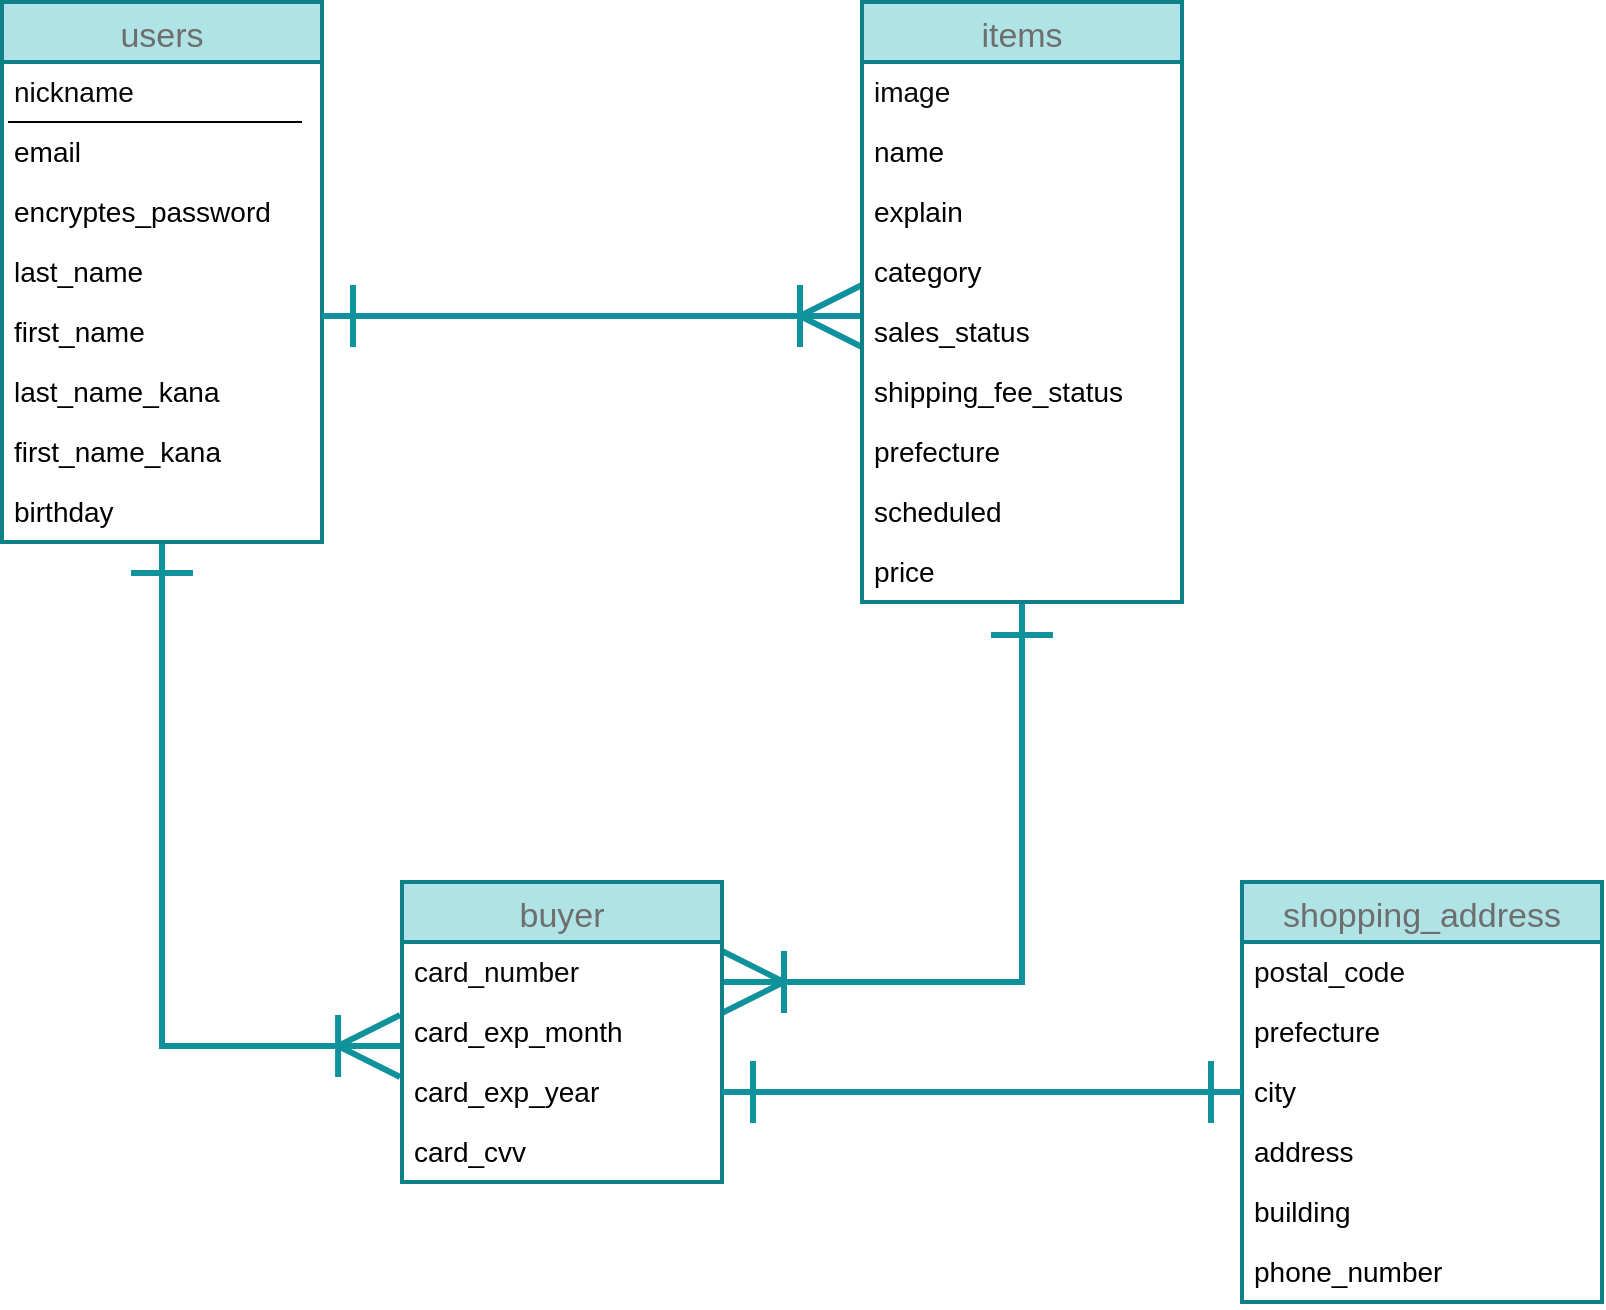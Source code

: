 <mxfile version="13.6.5">
    <diagram id="hnDMa7rL5B8g81dS-eJc" name="ページ1">
        <mxGraphModel dx="1147" dy="1933" grid="1" gridSize="10" guides="1" tooltips="1" connect="1" arrows="1" fold="1" page="1" pageScale="1" pageWidth="827" pageHeight="1169" background="#ffffff" math="0" shadow="0">
            <root>
                <mxCell id="0"/>
                <mxCell id="1" parent="0"/>
                <mxCell id="81" style="edgeStyle=orthogonalEdgeStyle;rounded=0;orthogonalLoop=1;jettySize=auto;html=1;entryX=-0.006;entryY=0.733;entryDx=0;entryDy=0;entryPerimeter=0;fontColor=#6E6E6E;endArrow=ERoneToMany;endFill=0;strokeWidth=3;targetPerimeterSpacing=0;endSize=27;fillColor=#b0e3e6;strokeColor=#10929C;startArrow=ERone;startFill=0;startSize=27;" edge="1" parent="1" source="5" target="74">
                    <mxGeometry relative="1" as="geometry"/>
                </mxCell>
                <mxCell id="5" value="users" style="swimlane;fontStyle=0;childLayout=stackLayout;horizontal=1;startSize=30;horizontalStack=0;resizeParent=1;resizeParentMax=0;resizeLast=0;collapsible=1;marginBottom=0;align=center;fontSize=17;strokeColor=#0e8088;labelBackgroundColor=none;fillColor=#b0e3e6;fontColor=#6E6E6E;strokeWidth=2;" vertex="1" parent="1">
                    <mxGeometry x="-560" y="-880" width="160" height="270" as="geometry">
                        <mxRectangle x="-520" y="-440" width="70" height="26" as="alternateBounds"/>
                    </mxGeometry>
                </mxCell>
                <mxCell id="6" value="nickname" style="text;strokeColor=none;fillColor=none;spacingLeft=4;spacingRight=4;overflow=hidden;rotatable=0;points=[[0,0.5],[1,0.5]];portConstraint=eastwest;fontSize=14;fontColor=#080808;" vertex="1" parent="5">
                    <mxGeometry y="30" width="160" height="30" as="geometry"/>
                </mxCell>
                <mxCell id="70" value="" style="endArrow=none;html=1;rounded=0;fontColor=#6E6E6E;exitX=0.019;exitY=0;exitDx=0;exitDy=0;exitPerimeter=0;" edge="1" parent="5" source="7">
                    <mxGeometry relative="1" as="geometry">
                        <mxPoint x="-10" y="60" as="sourcePoint"/>
                        <mxPoint x="150" y="60" as="targetPoint"/>
                    </mxGeometry>
                </mxCell>
                <mxCell id="7" value="email" style="text;strokeColor=none;fillColor=none;spacingLeft=4;spacingRight=4;overflow=hidden;rotatable=0;points=[[0,0.5],[1,0.5]];portConstraint=eastwest;fontSize=14;fontColor=#000000;" vertex="1" parent="5">
                    <mxGeometry y="60" width="160" height="30" as="geometry"/>
                </mxCell>
                <mxCell id="8" value="encryptes_password" style="text;strokeColor=none;fillColor=none;spacingLeft=4;spacingRight=4;overflow=hidden;rotatable=0;points=[[0,0.5],[1,0.5]];portConstraint=eastwest;fontSize=14;fontColor=#000000;" vertex="1" parent="5">
                    <mxGeometry y="90" width="160" height="30" as="geometry"/>
                </mxCell>
                <mxCell id="51" value="last_name" style="text;strokeColor=none;fillColor=none;spacingLeft=4;spacingRight=4;overflow=hidden;rotatable=0;points=[[0,0.5],[1,0.5]];portConstraint=eastwest;fontSize=14;fontColor=#000000;" vertex="1" parent="5">
                    <mxGeometry y="120" width="160" height="30" as="geometry"/>
                </mxCell>
                <mxCell id="53" value="first_name" style="text;strokeColor=none;fillColor=none;spacingLeft=4;spacingRight=4;overflow=hidden;rotatable=0;points=[[0,0.5],[1,0.5]];portConstraint=eastwest;fontSize=14;fontColor=#000000;" vertex="1" parent="5">
                    <mxGeometry y="150" width="160" height="30" as="geometry"/>
                </mxCell>
                <mxCell id="54" value="last_name_kana" style="text;strokeColor=none;fillColor=none;spacingLeft=4;spacingRight=4;overflow=hidden;rotatable=0;points=[[0,0.5],[1,0.5]];portConstraint=eastwest;fontSize=14;fontColor=#000000;" vertex="1" parent="5">
                    <mxGeometry y="180" width="160" height="30" as="geometry"/>
                </mxCell>
                <mxCell id="57" value="first_name_kana" style="text;strokeColor=none;fillColor=none;spacingLeft=4;spacingRight=4;overflow=hidden;rotatable=0;points=[[0,0.5],[1,0.5]];portConstraint=eastwest;fontSize=14;fontColor=#000000;" vertex="1" parent="5">
                    <mxGeometry y="210" width="160" height="30" as="geometry"/>
                </mxCell>
                <mxCell id="58" value="birthday" style="text;strokeColor=none;fillColor=none;spacingLeft=4;spacingRight=4;overflow=hidden;rotatable=0;points=[[0,0.5],[1,0.5]];portConstraint=eastwest;fontSize=14;fontColor=#000000;" vertex="1" parent="5">
                    <mxGeometry y="240" width="160" height="30" as="geometry"/>
                </mxCell>
                <mxCell id="82" style="edgeStyle=orthogonalEdgeStyle;rounded=0;orthogonalLoop=1;jettySize=auto;html=1;fontColor=#6E6E6E;endArrow=ERoneToMany;endFill=0;strokeWidth=3;targetPerimeterSpacing=0;endSize=27;fillColor=#b0e3e6;strokeColor=#10929C;exitX=0.5;exitY=1.033;exitDx=0;exitDy=0;exitPerimeter=0;entryX=1;entryY=0.233;entryDx=0;entryDy=0;entryPerimeter=0;startArrow=ERone;startFill=0;startSize=27;" edge="1" parent="1" source="67">
                    <mxGeometry relative="1" as="geometry">
                        <mxPoint x="80" y="-597" as="sourcePoint"/>
                        <mxPoint x="-200" y="-390.01" as="targetPoint"/>
                        <Array as="points">
                            <mxPoint x="-50" y="-390"/>
                        </Array>
                    </mxGeometry>
                </mxCell>
                <mxCell id="83" style="edgeStyle=orthogonalEdgeStyle;rounded=0;orthogonalLoop=1;jettySize=auto;html=1;endArrow=ERoneToMany;endFill=0;endSize=27;targetPerimeterSpacing=0;strokeColor=#10929C;strokeWidth=3;fontSize=14;fontColor=#6E6E6E;startArrow=ERone;startFill=0;startSize=27;" edge="1" parent="1">
                    <mxGeometry relative="1" as="geometry">
                        <mxPoint x="-400" y="-723" as="sourcePoint"/>
                        <mxPoint x="-130" y="-723" as="targetPoint"/>
                        <Array as="points">
                            <mxPoint x="-340" y="-723"/>
                            <mxPoint x="-340" y="-723"/>
                        </Array>
                    </mxGeometry>
                </mxCell>
                <mxCell id="72" value="buyer" style="swimlane;fontStyle=0;childLayout=stackLayout;horizontal=1;startSize=30;horizontalStack=0;resizeParent=1;resizeParentMax=0;resizeLast=0;collapsible=1;marginBottom=0;align=center;fontSize=17;strokeColor=#0e8088;labelBackgroundColor=none;fillColor=#b0e3e6;fontColor=#6E6E6E;strokeWidth=2;labelBorderColor=none;" vertex="1" parent="1">
                    <mxGeometry x="-360" y="-440" width="160" height="150" as="geometry">
                        <mxRectangle x="-520" y="-440" width="70" height="26" as="alternateBounds"/>
                    </mxGeometry>
                </mxCell>
                <mxCell id="73" value="card_number" style="text;strokeColor=none;fillColor=none;spacingLeft=4;spacingRight=4;overflow=hidden;rotatable=0;points=[[0,0.5],[1,0.5]];portConstraint=eastwest;fontSize=14;fontColor=#080808;" vertex="1" parent="72">
                    <mxGeometry y="30" width="160" height="30" as="geometry"/>
                </mxCell>
                <mxCell id="74" value="card_exp_month" style="text;strokeColor=none;fillColor=none;spacingLeft=4;spacingRight=4;overflow=hidden;rotatable=0;points=[[0,0.5],[1,0.5]];portConstraint=eastwest;fontSize=14;fontColor=#000000;" vertex="1" parent="72">
                    <mxGeometry y="60" width="160" height="30" as="geometry"/>
                </mxCell>
                <mxCell id="75" value="card_exp_year" style="text;strokeColor=none;fillColor=none;spacingLeft=4;spacingRight=4;overflow=hidden;rotatable=0;points=[[0,0.5],[1,0.5]];portConstraint=eastwest;fontSize=14;fontColor=#000000;" vertex="1" parent="72">
                    <mxGeometry y="90" width="160" height="30" as="geometry"/>
                </mxCell>
                <mxCell id="76" value="card_cvv" style="text;strokeColor=none;fillColor=none;spacingLeft=4;spacingRight=4;overflow=hidden;rotatable=0;points=[[0,0.5],[1,0.5]];portConstraint=eastwest;fontSize=14;fontColor=#000000;" vertex="1" parent="72">
                    <mxGeometry y="120" width="160" height="30" as="geometry"/>
                </mxCell>
                <mxCell id="84" value="shopping_address" style="swimlane;fontStyle=0;childLayout=stackLayout;horizontal=1;startSize=30;horizontalStack=0;resizeParent=1;resizeParentMax=0;resizeLast=0;collapsible=1;marginBottom=0;align=center;fontSize=17;strokeColor=#0e8088;labelBackgroundColor=none;fillColor=#b0e3e6;fontColor=#6E6E6E;strokeWidth=2;labelBorderColor=none;" vertex="1" parent="1">
                    <mxGeometry x="60" y="-440" width="180" height="210" as="geometry">
                        <mxRectangle x="-520" y="-440" width="70" height="26" as="alternateBounds"/>
                    </mxGeometry>
                </mxCell>
                <mxCell id="85" value="postal_code" style="text;strokeColor=none;fillColor=none;spacingLeft=4;spacingRight=4;overflow=hidden;rotatable=0;points=[[0,0.5],[1,0.5]];portConstraint=eastwest;fontSize=14;fontColor=#080808;" vertex="1" parent="84">
                    <mxGeometry y="30" width="180" height="30" as="geometry"/>
                </mxCell>
                <mxCell id="86" value="prefecture" style="text;strokeColor=none;fillColor=none;spacingLeft=4;spacingRight=4;overflow=hidden;rotatable=0;points=[[0,0.5],[1,0.5]];portConstraint=eastwest;fontSize=14;fontColor=#000000;" vertex="1" parent="84">
                    <mxGeometry y="60" width="180" height="30" as="geometry"/>
                </mxCell>
                <mxCell id="87" value="city" style="text;strokeColor=none;fillColor=none;spacingLeft=4;spacingRight=4;overflow=hidden;rotatable=0;points=[[0,0.5],[1,0.5]];portConstraint=eastwest;fontSize=14;fontColor=#000000;" vertex="1" parent="84">
                    <mxGeometry y="90" width="180" height="30" as="geometry"/>
                </mxCell>
                <mxCell id="88" value="address" style="text;strokeColor=none;fillColor=none;spacingLeft=4;spacingRight=4;overflow=hidden;rotatable=0;points=[[0,0.5],[1,0.5]];portConstraint=eastwest;fontSize=14;fontColor=#000000;" vertex="1" parent="84">
                    <mxGeometry y="120" width="180" height="30" as="geometry"/>
                </mxCell>
                <mxCell id="90" value="building" style="text;strokeColor=none;fillColor=none;spacingLeft=4;spacingRight=4;overflow=hidden;rotatable=0;points=[[0,0.5],[1,0.5]];portConstraint=eastwest;fontSize=14;fontColor=#000000;" vertex="1" parent="84">
                    <mxGeometry y="150" width="180" height="30" as="geometry"/>
                </mxCell>
                <mxCell id="91" value="phone_number" style="text;strokeColor=none;fillColor=none;spacingLeft=4;spacingRight=4;overflow=hidden;rotatable=0;points=[[0,0.5],[1,0.5]];portConstraint=eastwest;fontSize=14;fontColor=#000000;" vertex="1" parent="84">
                    <mxGeometry y="180" width="180" height="30" as="geometry"/>
                </mxCell>
                <mxCell id="93" style="rounded=0;orthogonalLoop=1;jettySize=auto;html=1;entryX=0;entryY=0.5;entryDx=0;entryDy=0;endArrow=ERone;endFill=0;endSize=27;targetPerimeterSpacing=0;strokeColor=#10929C;strokeWidth=3;fontSize=14;fontColor=#6E6E6E;startArrow=ERone;startFill=0;startSize=27;" edge="1" parent="1" source="75" target="84">
                    <mxGeometry relative="1" as="geometry"/>
                </mxCell>
                <mxCell id="59" value="items" style="swimlane;fontStyle=0;childLayout=stackLayout;horizontal=1;startSize=30;horizontalStack=0;resizeParent=1;resizeParentMax=0;resizeLast=0;collapsible=1;marginBottom=0;align=center;fontSize=17;strokeColor=#0e8088;labelBackgroundColor=none;fillColor=#b0e3e6;fontColor=#6E6E6E;strokeWidth=2;" vertex="1" parent="1">
                    <mxGeometry x="-130" y="-880" width="160" height="300" as="geometry">
                        <mxRectangle x="-520" y="-440" width="70" height="26" as="alternateBounds"/>
                    </mxGeometry>
                </mxCell>
                <mxCell id="60" value="image" style="text;strokeColor=none;fillColor=none;spacingLeft=4;spacingRight=4;overflow=hidden;rotatable=0;points=[[0,0.5],[1,0.5]];portConstraint=eastwest;fontSize=14;fontColor=#080808;" vertex="1" parent="59">
                    <mxGeometry y="30" width="160" height="30" as="geometry"/>
                </mxCell>
                <mxCell id="61" value="name" style="text;strokeColor=none;fillColor=none;spacingLeft=4;spacingRight=4;overflow=hidden;rotatable=0;points=[[0,0.5],[1,0.5]];portConstraint=eastwest;fontSize=14;fontColor=#000000;" vertex="1" parent="59">
                    <mxGeometry y="60" width="160" height="30" as="geometry"/>
                </mxCell>
                <mxCell id="62" value="explain" style="text;strokeColor=none;fillColor=none;spacingLeft=4;spacingRight=4;overflow=hidden;rotatable=0;points=[[0,0.5],[1,0.5]];portConstraint=eastwest;fontSize=14;fontColor=#000000;" vertex="1" parent="59">
                    <mxGeometry y="90" width="160" height="30" as="geometry"/>
                </mxCell>
                <mxCell id="63" value="category" style="text;strokeColor=none;fillColor=none;spacingLeft=4;spacingRight=4;overflow=hidden;rotatable=0;points=[[0,0.5],[1,0.5]];portConstraint=eastwest;fontSize=14;fontColor=#000000;" vertex="1" parent="59">
                    <mxGeometry y="120" width="160" height="30" as="geometry"/>
                </mxCell>
                <mxCell id="89" value="sales_status" style="text;strokeColor=none;fillColor=none;spacingLeft=4;spacingRight=4;overflow=hidden;rotatable=0;points=[[0,0.5],[1,0.5]];portConstraint=eastwest;fontSize=14;fontColor=#000000;" vertex="1" parent="59">
                    <mxGeometry y="150" width="160" height="30" as="geometry"/>
                </mxCell>
                <mxCell id="64" value="shipping_fee_status" style="text;strokeColor=none;fillColor=none;spacingLeft=4;spacingRight=4;overflow=hidden;rotatable=0;points=[[0,0.5],[1,0.5]];portConstraint=eastwest;fontSize=14;fontColor=#000000;" vertex="1" parent="59">
                    <mxGeometry y="180" width="160" height="30" as="geometry"/>
                </mxCell>
                <mxCell id="65" value="prefecture" style="text;strokeColor=none;fillColor=none;spacingLeft=4;spacingRight=4;overflow=hidden;rotatable=0;points=[[0,0.5],[1,0.5]];portConstraint=eastwest;fontSize=14;fontColor=#000000;" vertex="1" parent="59">
                    <mxGeometry y="210" width="160" height="30" as="geometry"/>
                </mxCell>
                <mxCell id="66" value="scheduled" style="text;strokeColor=none;fillColor=none;spacingLeft=4;spacingRight=4;overflow=hidden;rotatable=0;points=[[0,0.5],[1,0.5]];portConstraint=eastwest;fontSize=14;fontColor=#000000;" vertex="1" parent="59">
                    <mxGeometry y="240" width="160" height="30" as="geometry"/>
                </mxCell>
                <mxCell id="67" value="price" style="text;strokeColor=none;fillColor=none;spacingLeft=4;spacingRight=4;overflow=hidden;rotatable=0;points=[[0,0.5],[1,0.5]];portConstraint=eastwest;fontSize=14;fontColor=#000000;" vertex="1" parent="59">
                    <mxGeometry y="270" width="160" height="30" as="geometry"/>
                </mxCell>
            </root>
        </mxGraphModel>
    </diagram>
</mxfile>